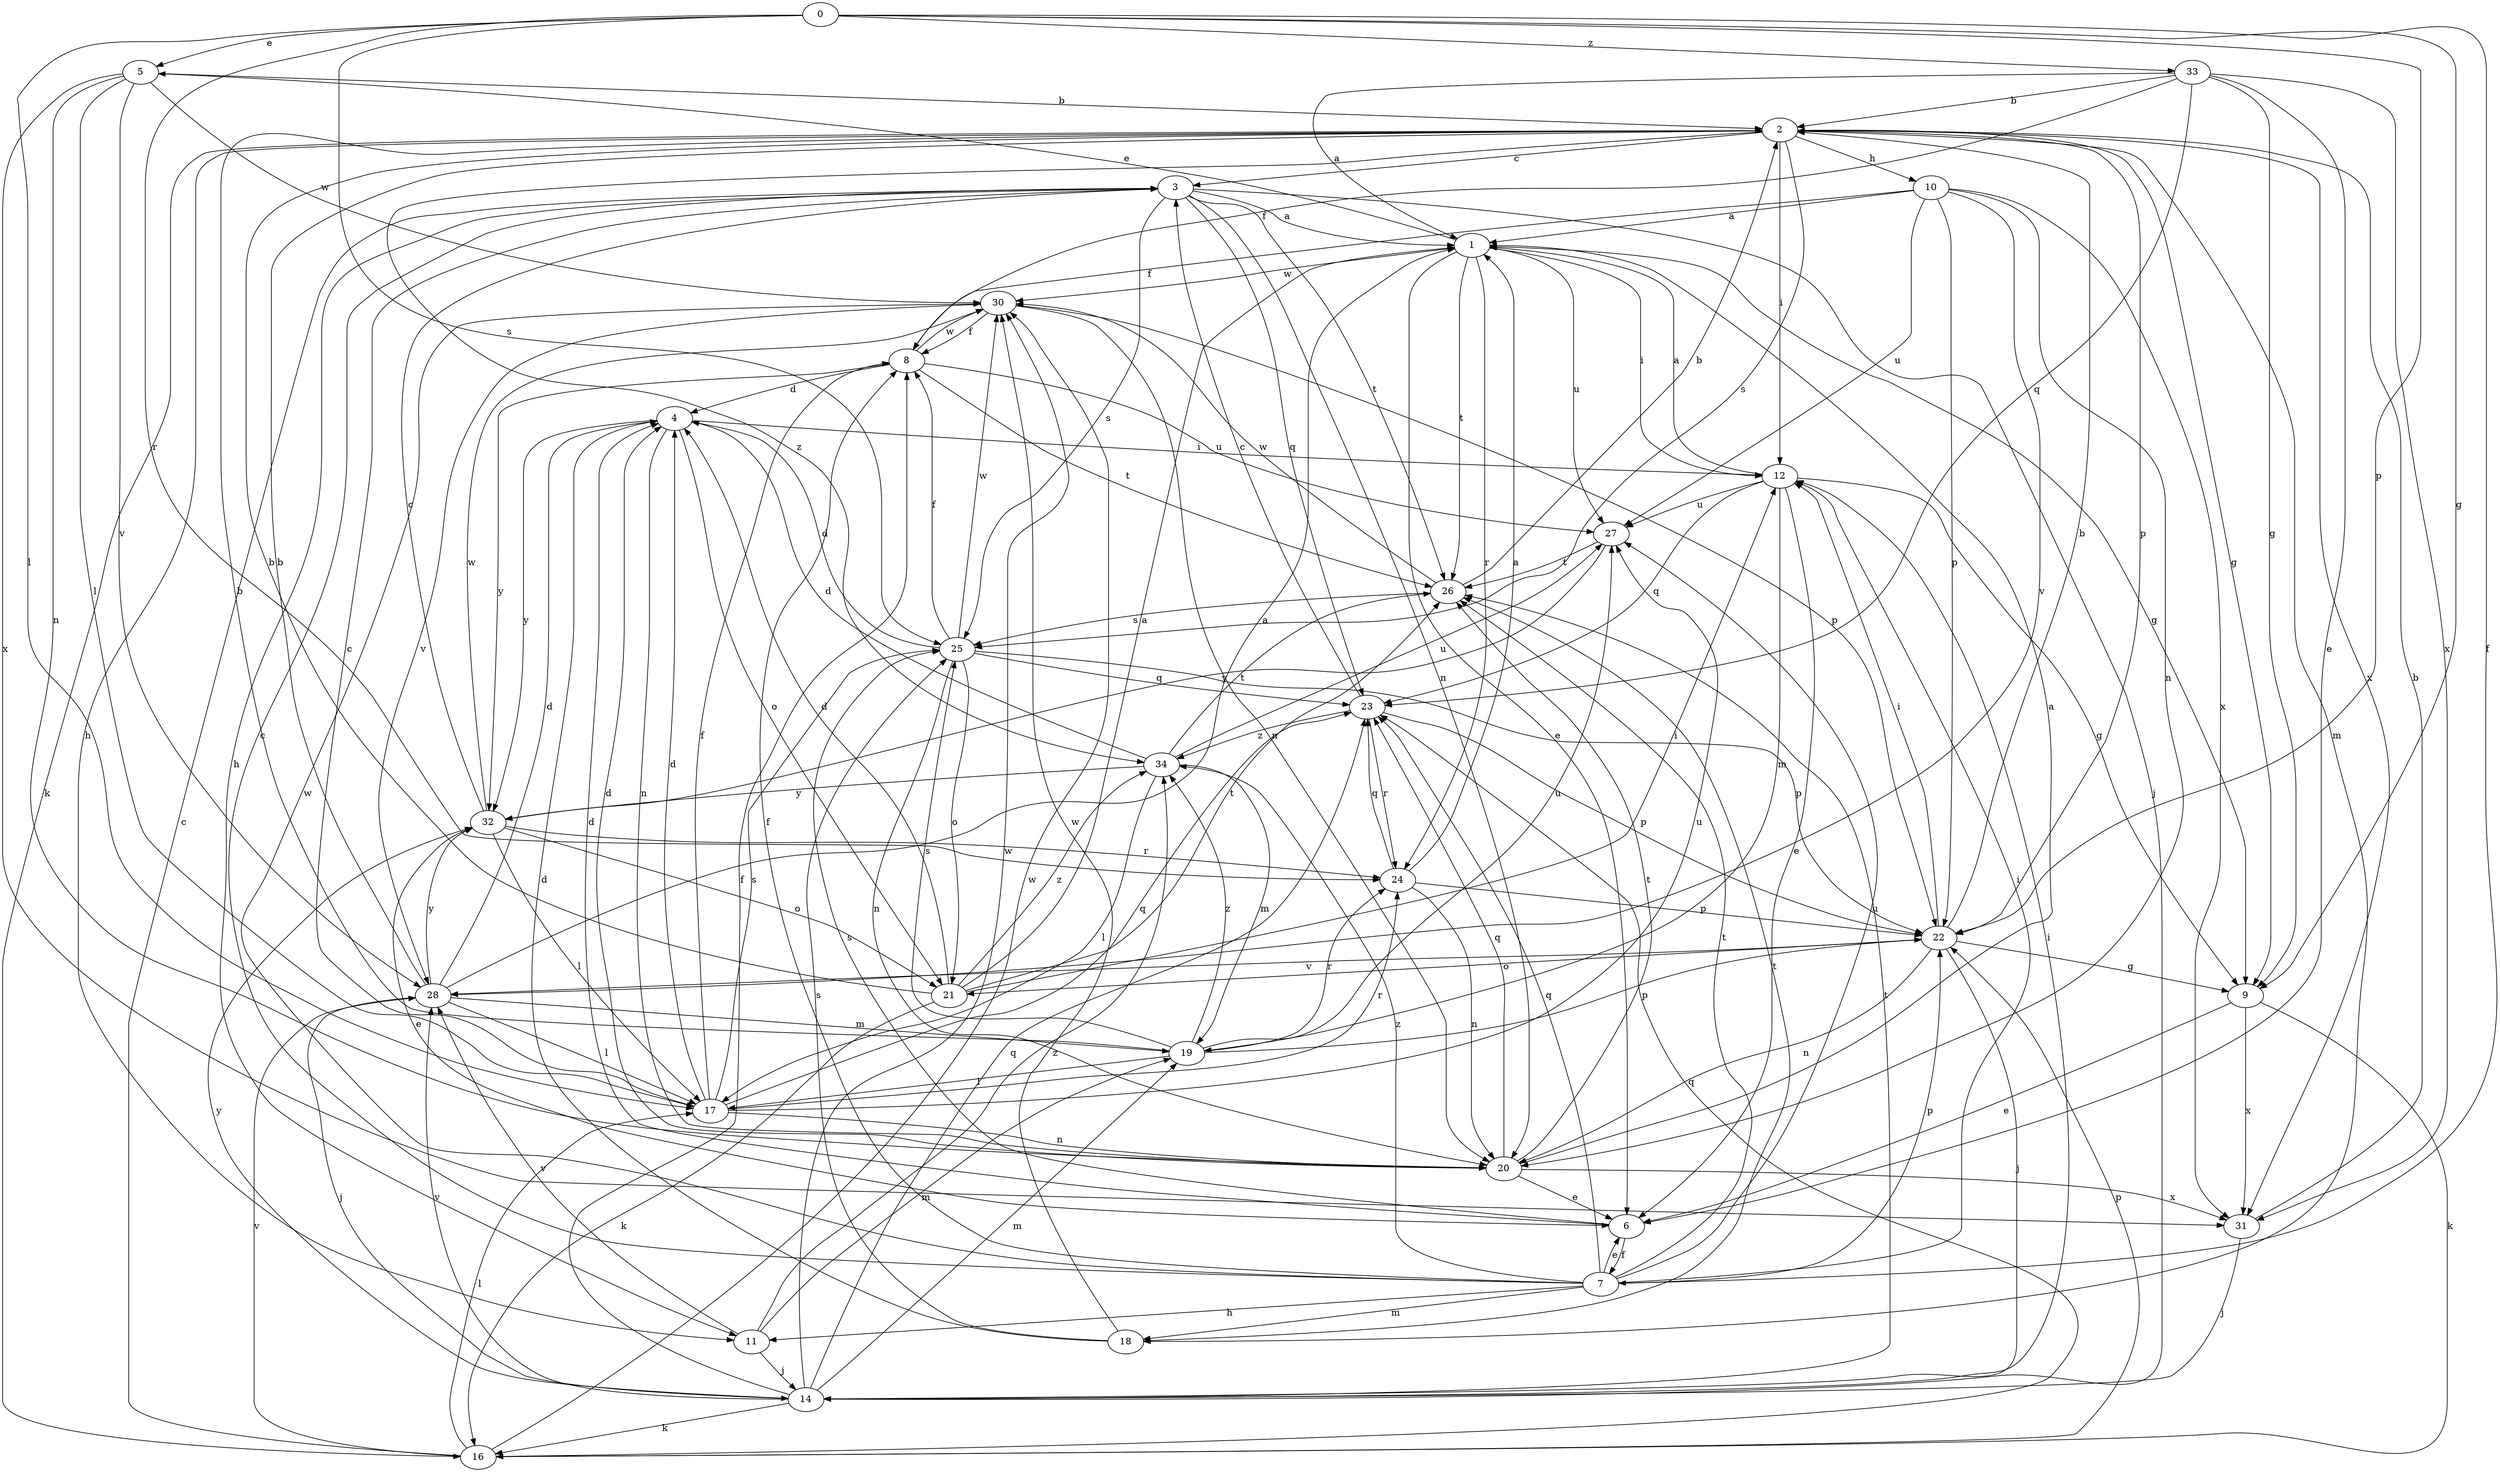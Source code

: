 strict digraph  {
0;
1;
2;
3;
4;
5;
6;
7;
8;
9;
10;
11;
12;
14;
16;
17;
18;
19;
20;
21;
22;
23;
24;
25;
26;
27;
28;
30;
31;
32;
33;
34;
0 -> 5  [label=e];
0 -> 7  [label=f];
0 -> 9  [label=g];
0 -> 17  [label=l];
0 -> 22  [label=p];
0 -> 24  [label=r];
0 -> 25  [label=s];
0 -> 33  [label=z];
1 -> 5  [label=e];
1 -> 6  [label=e];
1 -> 9  [label=g];
1 -> 12  [label=i];
1 -> 24  [label=r];
1 -> 26  [label=t];
1 -> 27  [label=u];
1 -> 30  [label=w];
2 -> 3  [label=c];
2 -> 9  [label=g];
2 -> 10  [label=h];
2 -> 11  [label=h];
2 -> 12  [label=i];
2 -> 16  [label=k];
2 -> 18  [label=m];
2 -> 22  [label=p];
2 -> 25  [label=s];
2 -> 31  [label=x];
2 -> 34  [label=z];
3 -> 1  [label=a];
3 -> 11  [label=h];
3 -> 14  [label=j];
3 -> 20  [label=n];
3 -> 23  [label=q];
3 -> 25  [label=s];
3 -> 26  [label=t];
4 -> 12  [label=i];
4 -> 20  [label=n];
4 -> 21  [label=o];
4 -> 32  [label=y];
5 -> 2  [label=b];
5 -> 17  [label=l];
5 -> 20  [label=n];
5 -> 28  [label=v];
5 -> 30  [label=w];
5 -> 31  [label=x];
6 -> 4  [label=d];
6 -> 7  [label=f];
6 -> 25  [label=s];
7 -> 3  [label=c];
7 -> 6  [label=e];
7 -> 8  [label=f];
7 -> 11  [label=h];
7 -> 12  [label=i];
7 -> 18  [label=m];
7 -> 22  [label=p];
7 -> 23  [label=q];
7 -> 26  [label=t];
7 -> 27  [label=u];
7 -> 30  [label=w];
7 -> 34  [label=z];
8 -> 4  [label=d];
8 -> 26  [label=t];
8 -> 27  [label=u];
8 -> 30  [label=w];
8 -> 32  [label=y];
9 -> 6  [label=e];
9 -> 16  [label=k];
9 -> 31  [label=x];
10 -> 1  [label=a];
10 -> 8  [label=f];
10 -> 20  [label=n];
10 -> 22  [label=p];
10 -> 27  [label=u];
10 -> 28  [label=v];
10 -> 31  [label=x];
11 -> 14  [label=j];
11 -> 19  [label=m];
11 -> 28  [label=v];
11 -> 34  [label=z];
12 -> 1  [label=a];
12 -> 6  [label=e];
12 -> 9  [label=g];
12 -> 19  [label=m];
12 -> 23  [label=q];
12 -> 27  [label=u];
14 -> 8  [label=f];
14 -> 12  [label=i];
14 -> 16  [label=k];
14 -> 19  [label=m];
14 -> 23  [label=q];
14 -> 26  [label=t];
14 -> 28  [label=v];
14 -> 30  [label=w];
14 -> 32  [label=y];
16 -> 3  [label=c];
16 -> 17  [label=l];
16 -> 22  [label=p];
16 -> 23  [label=q];
16 -> 28  [label=v];
16 -> 30  [label=w];
17 -> 3  [label=c];
17 -> 4  [label=d];
17 -> 8  [label=f];
17 -> 20  [label=n];
17 -> 23  [label=q];
17 -> 24  [label=r];
17 -> 25  [label=s];
17 -> 27  [label=u];
18 -> 4  [label=d];
18 -> 25  [label=s];
18 -> 26  [label=t];
18 -> 30  [label=w];
19 -> 2  [label=b];
19 -> 17  [label=l];
19 -> 22  [label=p];
19 -> 24  [label=r];
19 -> 25  [label=s];
19 -> 27  [label=u];
19 -> 34  [label=z];
20 -> 1  [label=a];
20 -> 4  [label=d];
20 -> 6  [label=e];
20 -> 23  [label=q];
20 -> 26  [label=t];
20 -> 31  [label=x];
21 -> 1  [label=a];
21 -> 2  [label=b];
21 -> 4  [label=d];
21 -> 12  [label=i];
21 -> 16  [label=k];
21 -> 26  [label=t];
21 -> 34  [label=z];
22 -> 2  [label=b];
22 -> 9  [label=g];
22 -> 12  [label=i];
22 -> 14  [label=j];
22 -> 20  [label=n];
22 -> 21  [label=o];
22 -> 28  [label=v];
23 -> 3  [label=c];
23 -> 22  [label=p];
23 -> 24  [label=r];
23 -> 34  [label=z];
24 -> 1  [label=a];
24 -> 20  [label=n];
24 -> 22  [label=p];
24 -> 23  [label=q];
25 -> 4  [label=d];
25 -> 8  [label=f];
25 -> 20  [label=n];
25 -> 21  [label=o];
25 -> 22  [label=p];
25 -> 23  [label=q];
25 -> 30  [label=w];
26 -> 2  [label=b];
26 -> 25  [label=s];
26 -> 30  [label=w];
27 -> 26  [label=t];
27 -> 32  [label=y];
28 -> 1  [label=a];
28 -> 2  [label=b];
28 -> 4  [label=d];
28 -> 14  [label=j];
28 -> 17  [label=l];
28 -> 19  [label=m];
28 -> 32  [label=y];
30 -> 8  [label=f];
30 -> 20  [label=n];
30 -> 22  [label=p];
30 -> 28  [label=v];
31 -> 2  [label=b];
31 -> 14  [label=j];
32 -> 3  [label=c];
32 -> 6  [label=e];
32 -> 17  [label=l];
32 -> 21  [label=o];
32 -> 24  [label=r];
32 -> 30  [label=w];
33 -> 1  [label=a];
33 -> 2  [label=b];
33 -> 6  [label=e];
33 -> 8  [label=f];
33 -> 9  [label=g];
33 -> 23  [label=q];
33 -> 31  [label=x];
34 -> 4  [label=d];
34 -> 17  [label=l];
34 -> 19  [label=m];
34 -> 26  [label=t];
34 -> 27  [label=u];
34 -> 32  [label=y];
}
